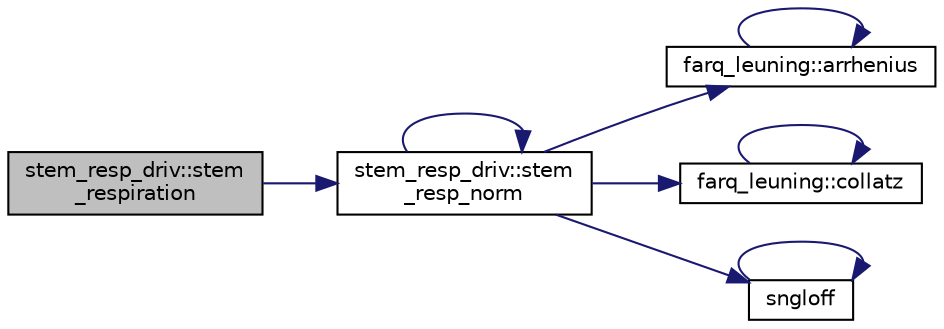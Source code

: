 digraph "stem_resp_driv::stem_respiration"
{
 // LATEX_PDF_SIZE
  edge [fontname="Helvetica",fontsize="10",labelfontname="Helvetica",labelfontsize="10"];
  node [fontname="Helvetica",fontsize="10",shape=record];
  rankdir="LR";
  Node1 [label="stem_resp_driv::stem\l_respiration",height=0.2,width=0.4,color="black", fillcolor="grey75", style="filled", fontcolor="black",tooltip=" "];
  Node1 -> Node2 [color="midnightblue",fontsize="10",style="solid"];
  Node2 [label="stem_resp_driv::stem\l_resp_norm",height=0.2,width=0.4,color="black", fillcolor="white", style="filled",URL="$namespacestem__resp__driv.html#a0ac6dca96ffdd9052dba319fea2492b8",tooltip=" "];
  Node2 -> Node3 [color="midnightblue",fontsize="10",style="solid"];
  Node3 [label="farq_leuning::arrhenius",height=0.2,width=0.4,color="black", fillcolor="white", style="filled",URL="$namespacefarq__leuning.html#a6d031c781aa0a5b3a55dd340813a2c33",tooltip=" "];
  Node3 -> Node3 [color="midnightblue",fontsize="10",style="solid"];
  Node2 -> Node4 [color="midnightblue",fontsize="10",style="solid"];
  Node4 [label="farq_leuning::collatz",height=0.2,width=0.4,color="black", fillcolor="white", style="filled",URL="$namespacefarq__leuning.html#ab284bec4bd11bda7c190c6ae2de979fb",tooltip=" "];
  Node4 -> Node4 [color="midnightblue",fontsize="10",style="solid"];
  Node2 -> Node5 [color="midnightblue",fontsize="10",style="solid"];
  Node5 [label="sngloff",height=0.2,width=0.4,color="black", fillcolor="white", style="filled",URL="$numutils_8f90.html#a97ff3973394dba1b9534e055e358de97",tooltip=" "];
  Node5 -> Node5 [color="midnightblue",fontsize="10",style="solid"];
  Node2 -> Node2 [color="midnightblue",fontsize="10",style="solid"];
}
